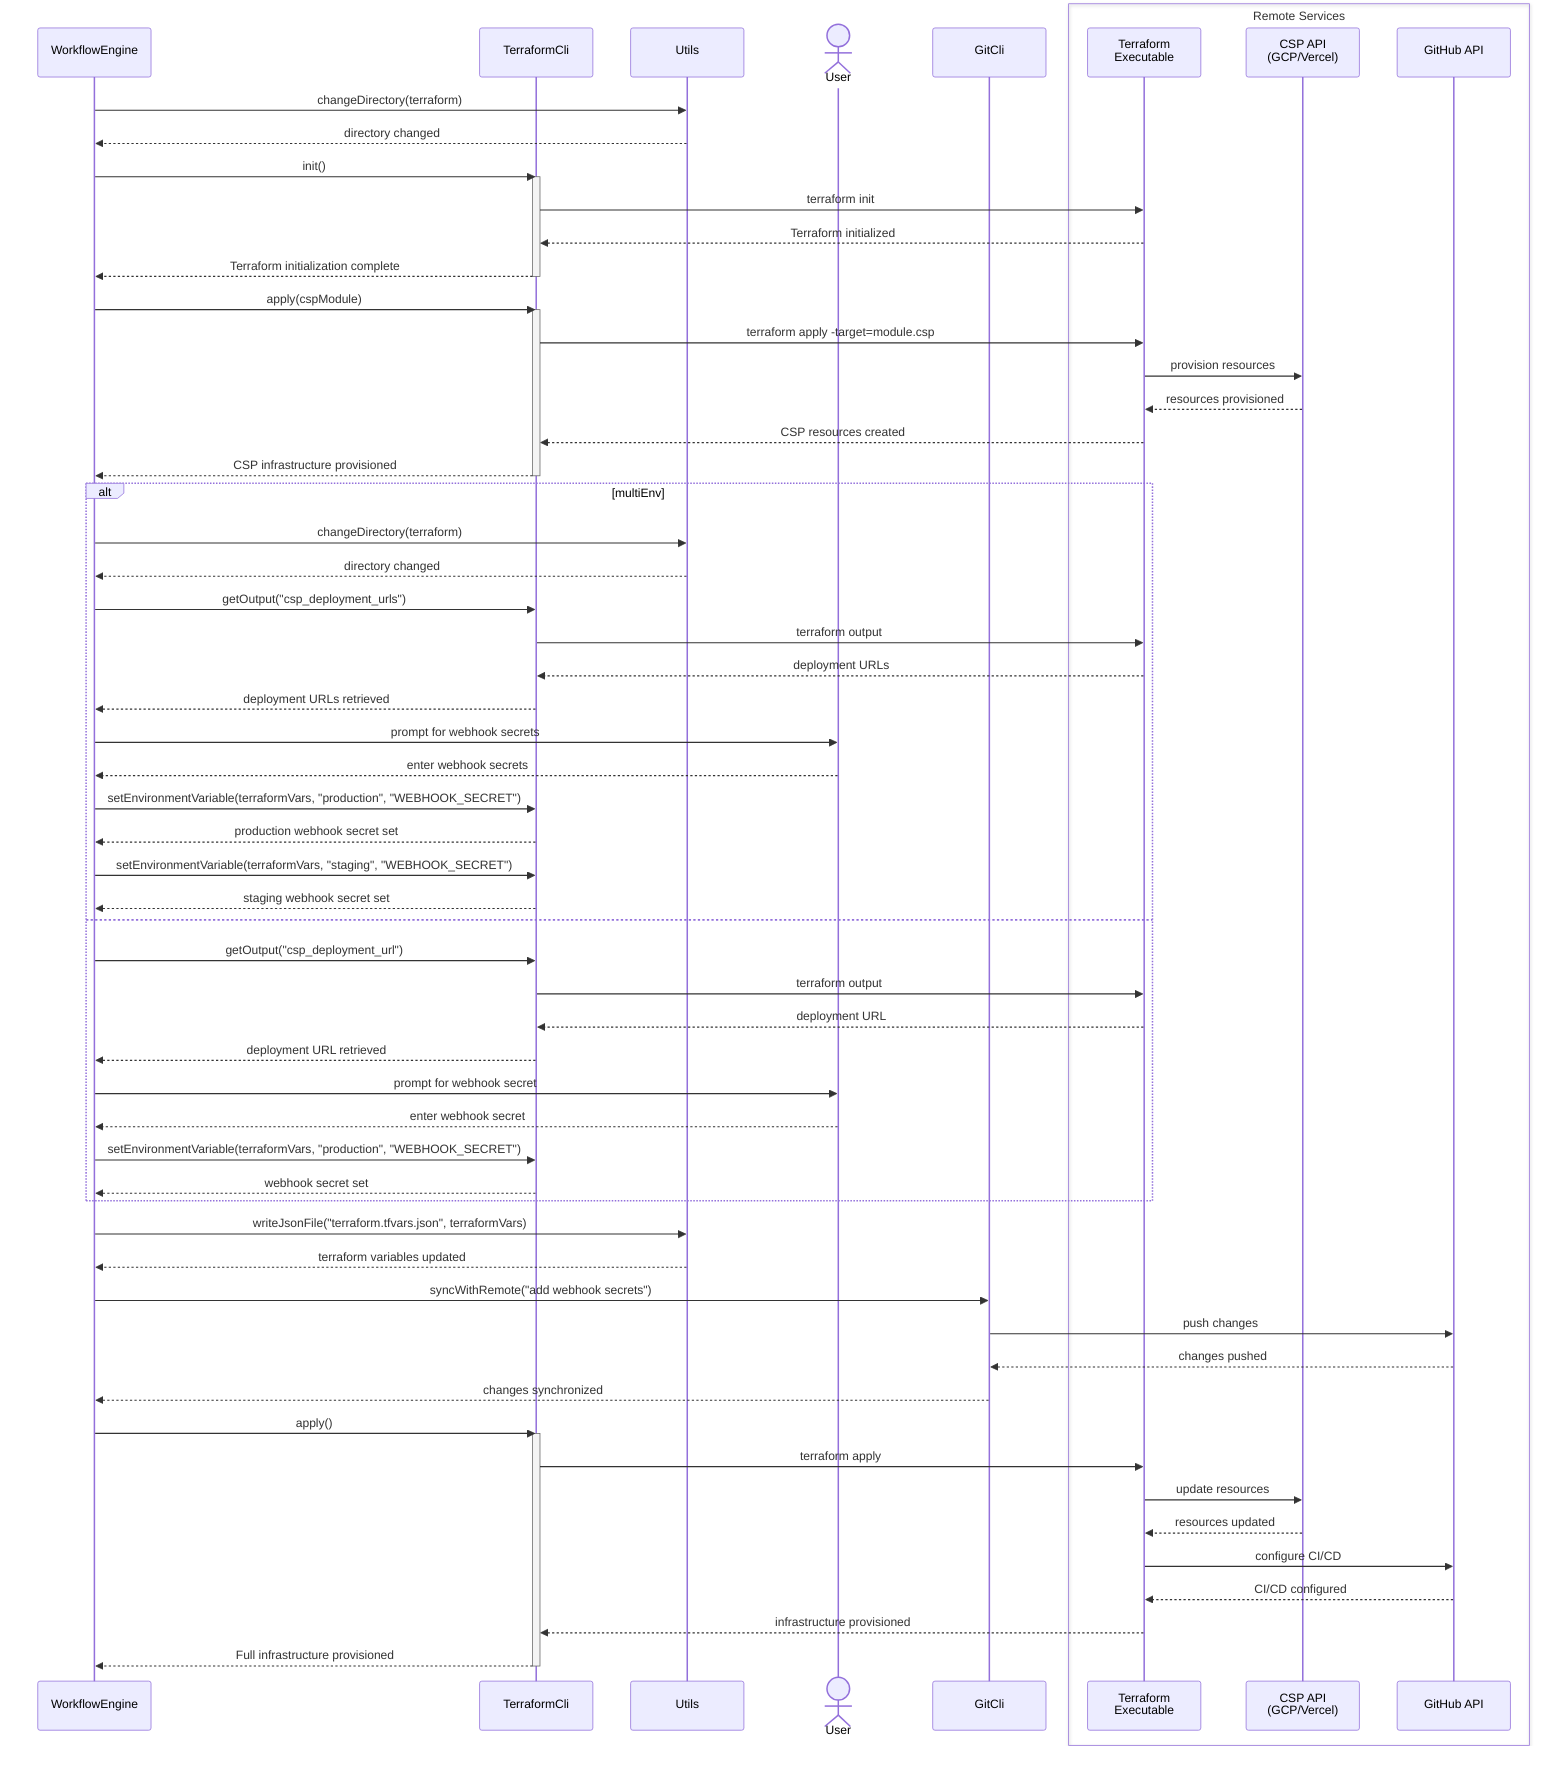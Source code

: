 sequenceDiagram
    participant WE as WorkflowEngine
    participant TF as TerraformCli
    participant Utils
    actor User
    participant Git as GitCli
    
    box Remote Services
    participant TFExec as Terraform<br>Executable
    participant CSPAPI as CSP API<br>(GCP/Vercel)
    participant GHAPI as GitHub API
    end
    
    WE->>Utils: changeDirectory(terraform)
    Utils-->>WE: directory changed
    
    WE->>TF: init()
    activate TF
    TF->>TFExec: terraform init
    TFExec-->>TF: Terraform initialized
    TF-->>WE: Terraform initialization complete
    deactivate TF
    
    WE->>TF: apply(cspModule)
    activate TF
    TF->>TFExec: terraform apply -target=module.csp
    TFExec->>CSPAPI: provision resources
    CSPAPI-->>TFExec: resources provisioned
    TFExec-->>TF: CSP resources created
    TF-->>WE: CSP infrastructure provisioned
    deactivate TF
    
    alt multiEnv
        WE->>Utils: changeDirectory(terraform)
        Utils-->>WE: directory changed
        
        WE->>TF: getOutput("csp_deployment_urls")
        TF->>TFExec: terraform output
        TFExec-->>TF: deployment URLs
        TF-->>WE: deployment URLs retrieved
        
        WE->>User: prompt for webhook secrets
        User-->>WE: enter webhook secrets
        
        WE->>TF: setEnvironmentVariable(terraformVars, "production", "WEBHOOK_SECRET")
        TF-->>WE: production webhook secret set
        
        WE->>TF: setEnvironmentVariable(terraformVars, "staging", "WEBHOOK_SECRET")
        TF-->>WE: staging webhook secret set
    else
        WE->>TF: getOutput("csp_deployment_url")
        TF->>TFExec: terraform output
        TFExec-->>TF: deployment URL
        TF-->>WE: deployment URL retrieved
        
        WE->>User: prompt for webhook secret
        User-->>WE: enter webhook secret
        
        WE->>TF: setEnvironmentVariable(terraformVars, "production", "WEBHOOK_SECRET")
        TF-->>WE: webhook secret set
    end
    
    WE->>Utils: writeJsonFile("terraform.tfvars.json", terraformVars)
    Utils-->>WE: terraform variables updated
    
    WE->>Git: syncWithRemote("add webhook secrets")
    Git->>GHAPI: push changes
    GHAPI-->>Git: changes pushed
    Git-->>WE: changes synchronized
    
    WE->>TF: apply()
    activate TF
    TF->>TFExec: terraform apply
    TFExec->>CSPAPI: update resources
    CSPAPI-->>TFExec: resources updated
    TFExec->>GHAPI: configure CI/CD
    GHAPI-->>TFExec: CI/CD configured
    TFExec-->>TF: infrastructure provisioned
    TF-->>WE: Full infrastructure provisioned
    deactivate TF